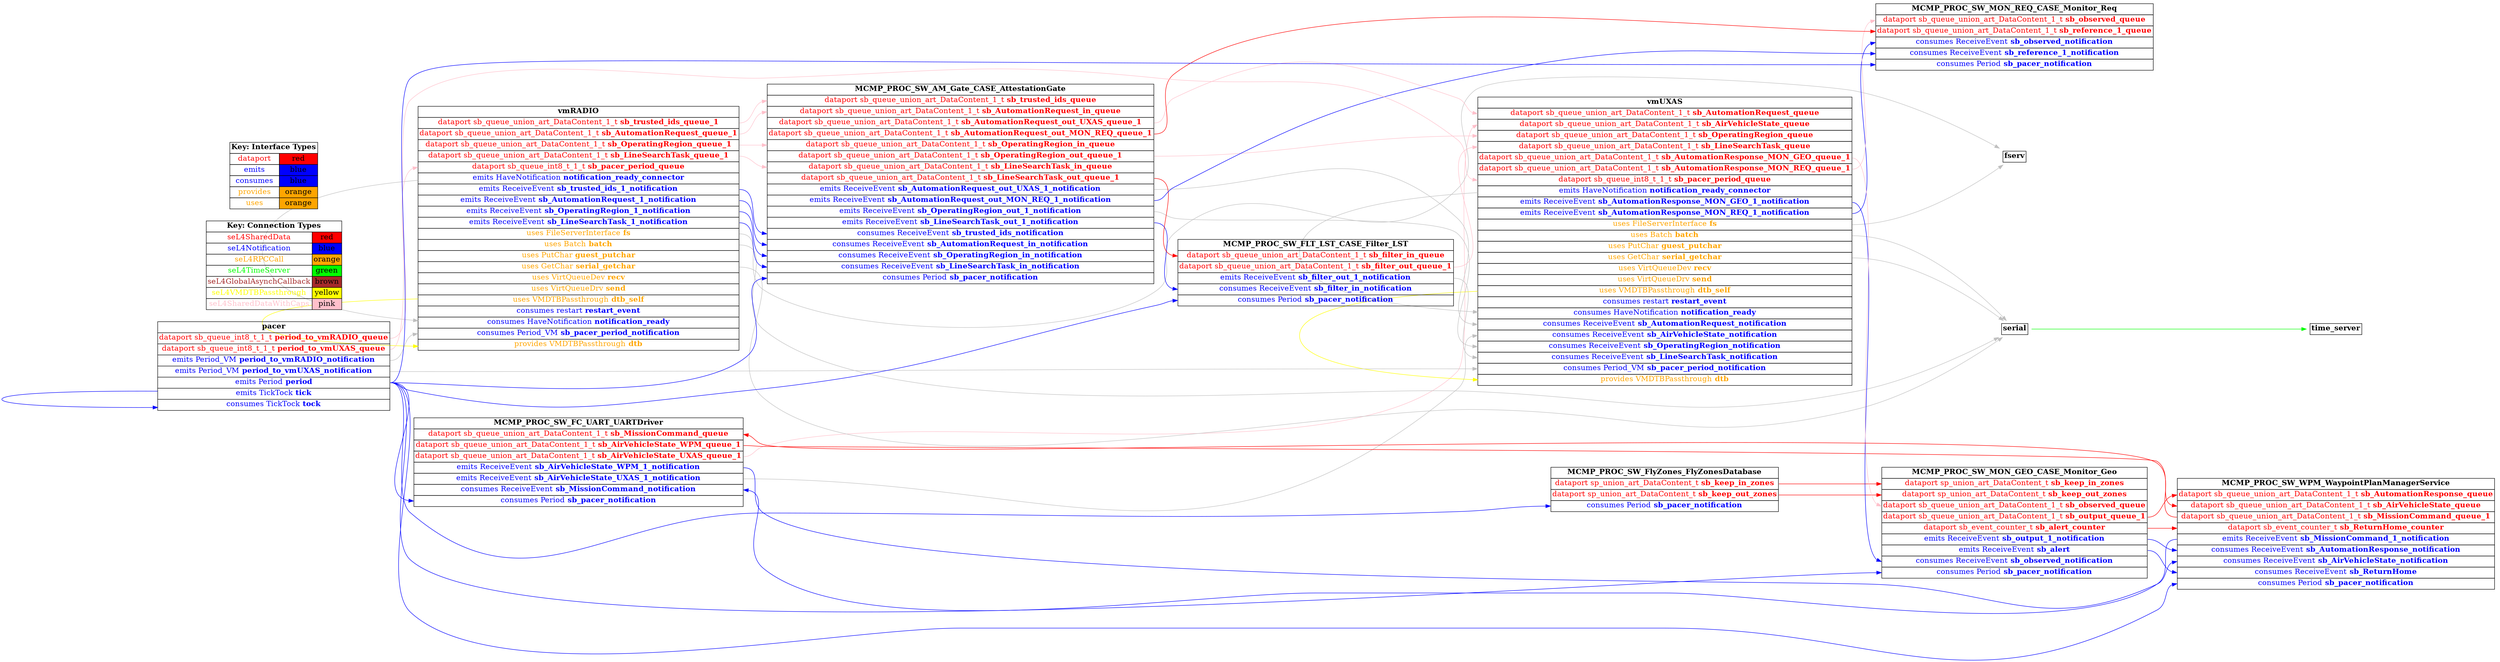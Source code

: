 digraph g {
graph [
  overlap = false,
  rankdir = "LR"
];
node [
  fontsize = "16",
  shape = "ellipse"
];
edge [
];

MCMP_PROC_SW_FC_UART_UARTDriver [
  label=<
    <TABLE BORDER="0" CELLBORDER="1" CELLSPACING="0">
      <TR><TD><B>MCMP_PROC_SW_FC_UART_UARTDriver</B></TD></TR>
      <TR><TD PORT="sb_MissionCommand_queue"><FONT COLOR="red">dataport sb_queue_union_art_DataContent_1_t <B>sb_MissionCommand_queue</B></FONT></TD></TR>
      <TR><TD PORT="sb_AirVehicleState_WPM_queue_1"><FONT COLOR="red">dataport sb_queue_union_art_DataContent_1_t <B>sb_AirVehicleState_WPM_queue_1</B></FONT></TD></TR>
      <TR><TD PORT="sb_AirVehicleState_UXAS_queue_1"><FONT COLOR="red">dataport sb_queue_union_art_DataContent_1_t <B>sb_AirVehicleState_UXAS_queue_1</B></FONT></TD></TR>
      <TR><TD PORT="sb_AirVehicleState_WPM_1_notification"><FONT COLOR="blue">emits ReceiveEvent <B>sb_AirVehicleState_WPM_1_notification</B></FONT></TD></TR>
      <TR><TD PORT="sb_AirVehicleState_UXAS_1_notification"><FONT COLOR="blue">emits ReceiveEvent <B>sb_AirVehicleState_UXAS_1_notification</B></FONT></TD></TR>
      <TR><TD PORT="sb_MissionCommand_notification"><FONT COLOR="blue">consumes ReceiveEvent <B>sb_MissionCommand_notification</B></FONT></TD></TR>
      <TR><TD PORT="sb_pacer_notification"><FONT COLOR="blue">consumes Period <B>sb_pacer_notification</B></FONT></TD></TR>"
    </TABLE>
  >
  shape=plaintext
];

vmRADIO [
  label=<
    <TABLE BORDER="0" CELLBORDER="1" CELLSPACING="0">
      <TR><TD><B>vmRADIO</B></TD></TR>
      <TR><TD PORT="sb_trusted_ids_queue_1"><FONT COLOR="red">dataport sb_queue_union_art_DataContent_1_t <B>sb_trusted_ids_queue_1</B></FONT></TD></TR>
      <TR><TD PORT="sb_AutomationRequest_queue_1"><FONT COLOR="red">dataport sb_queue_union_art_DataContent_1_t <B>sb_AutomationRequest_queue_1</B></FONT></TD></TR>
      <TR><TD PORT="sb_OperatingRegion_queue_1"><FONT COLOR="red">dataport sb_queue_union_art_DataContent_1_t <B>sb_OperatingRegion_queue_1</B></FONT></TD></TR>
      <TR><TD PORT="sb_LineSearchTask_queue_1"><FONT COLOR="red">dataport sb_queue_union_art_DataContent_1_t <B>sb_LineSearchTask_queue_1</B></FONT></TD></TR>
      <TR><TD PORT="sb_pacer_period_queue"><FONT COLOR="red">dataport sb_queue_int8_t_1_t <B>sb_pacer_period_queue</B></FONT></TD></TR>
      <TR><TD PORT="notification_ready_connector"><FONT COLOR="blue">emits HaveNotification <B>notification_ready_connector</B></FONT></TD></TR>
      <TR><TD PORT="sb_trusted_ids_1_notification"><FONT COLOR="blue">emits ReceiveEvent <B>sb_trusted_ids_1_notification</B></FONT></TD></TR>
      <TR><TD PORT="sb_AutomationRequest_1_notification"><FONT COLOR="blue">emits ReceiveEvent <B>sb_AutomationRequest_1_notification</B></FONT></TD></TR>
      <TR><TD PORT="sb_OperatingRegion_1_notification"><FONT COLOR="blue">emits ReceiveEvent <B>sb_OperatingRegion_1_notification</B></FONT></TD></TR>
      <TR><TD PORT="sb_LineSearchTask_1_notification"><FONT COLOR="blue">emits ReceiveEvent <B>sb_LineSearchTask_1_notification</B></FONT></TD></TR>
      <TR><TD PORT="fs"><FONT COLOR="orange">uses FileServerInterface <B>fs</B></FONT></TD></TR>
      <TR><TD PORT="batch"><FONT COLOR="orange">uses Batch <B>batch</B></FONT></TD></TR>
      <TR><TD PORT="guest_putchar"><FONT COLOR="orange">uses PutChar <B>guest_putchar</B></FONT></TD></TR>
      <TR><TD PORT="serial_getchar"><FONT COLOR="orange">uses GetChar <B>serial_getchar</B></FONT></TD></TR>
      <TR><TD PORT="recv"><FONT COLOR="orange">uses VirtQueueDev <B>recv</B></FONT></TD></TR>
      <TR><TD PORT="send"><FONT COLOR="orange">uses VirtQueueDrv <B>send</B></FONT></TD></TR>
      <TR><TD PORT="dtb_self"><FONT COLOR="orange">uses VMDTBPassthrough <B>dtb_self</B></FONT></TD></TR>
      <TR><TD PORT="restart_event"><FONT COLOR="blue">consumes restart <B>restart_event</B></FONT></TD></TR>
      <TR><TD PORT="notification_ready"><FONT COLOR="blue">consumes HaveNotification <B>notification_ready</B></FONT></TD></TR>
      <TR><TD PORT="sb_pacer_period_notification"><FONT COLOR="blue">consumes Period_VM <B>sb_pacer_period_notification</B></FONT></TD></TR>
      <TR><TD PORT="dtb"><FONT COLOR="orange">provides VMDTBPassthrough <B>dtb</B></FONT></TD></TR>"
    </TABLE>
  >
  shape=plaintext
];

fserv [
  label=<
    <TABLE BORDER="0" CELLBORDER="1" CELLSPACING="0">
      <TR><TD><B>fserv</B></TD></TR>"
    </TABLE>
  >
  shape=plaintext
];

serial [
  label=<
    <TABLE BORDER="0" CELLBORDER="1" CELLSPACING="0">
      <TR><TD><B>serial</B></TD></TR>"
    </TABLE>
  >
  shape=plaintext
];

time_server [
  label=<
    <TABLE BORDER="0" CELLBORDER="1" CELLSPACING="0">
      <TR><TD><B>time_server</B></TD></TR>"
    </TABLE>
  >
  shape=plaintext
];

MCMP_PROC_SW_FlyZones_FlyZonesDatabase [
  label=<
    <TABLE BORDER="0" CELLBORDER="1" CELLSPACING="0">
      <TR><TD><B>MCMP_PROC_SW_FlyZones_FlyZonesDatabase</B></TD></TR>
      <TR><TD PORT="sb_keep_in_zones"><FONT COLOR="red">dataport sp_union_art_DataContent_t <B>sb_keep_in_zones</B></FONT></TD></TR>
      <TR><TD PORT="sb_keep_out_zones"><FONT COLOR="red">dataport sp_union_art_DataContent_t <B>sb_keep_out_zones</B></FONT></TD></TR>
      <TR><TD PORT="sb_pacer_notification"><FONT COLOR="blue">consumes Period <B>sb_pacer_notification</B></FONT></TD></TR>"
    </TABLE>
  >
  shape=plaintext
];

vmUXAS [
  label=<
    <TABLE BORDER="0" CELLBORDER="1" CELLSPACING="0">
      <TR><TD><B>vmUXAS</B></TD></TR>
      <TR><TD PORT="sb_AutomationRequest_queue"><FONT COLOR="red">dataport sb_queue_union_art_DataContent_1_t <B>sb_AutomationRequest_queue</B></FONT></TD></TR>
      <TR><TD PORT="sb_AirVehicleState_queue"><FONT COLOR="red">dataport sb_queue_union_art_DataContent_1_t <B>sb_AirVehicleState_queue</B></FONT></TD></TR>
      <TR><TD PORT="sb_OperatingRegion_queue"><FONT COLOR="red">dataport sb_queue_union_art_DataContent_1_t <B>sb_OperatingRegion_queue</B></FONT></TD></TR>
      <TR><TD PORT="sb_LineSearchTask_queue"><FONT COLOR="red">dataport sb_queue_union_art_DataContent_1_t <B>sb_LineSearchTask_queue</B></FONT></TD></TR>
      <TR><TD PORT="sb_AutomationResponse_MON_GEO_queue_1"><FONT COLOR="red">dataport sb_queue_union_art_DataContent_1_t <B>sb_AutomationResponse_MON_GEO_queue_1</B></FONT></TD></TR>
      <TR><TD PORT="sb_AutomationResponse_MON_REQ_queue_1"><FONT COLOR="red">dataport sb_queue_union_art_DataContent_1_t <B>sb_AutomationResponse_MON_REQ_queue_1</B></FONT></TD></TR>
      <TR><TD PORT="sb_pacer_period_queue"><FONT COLOR="red">dataport sb_queue_int8_t_1_t <B>sb_pacer_period_queue</B></FONT></TD></TR>
      <TR><TD PORT="notification_ready_connector"><FONT COLOR="blue">emits HaveNotification <B>notification_ready_connector</B></FONT></TD></TR>
      <TR><TD PORT="sb_AutomationResponse_MON_GEO_1_notification"><FONT COLOR="blue">emits ReceiveEvent <B>sb_AutomationResponse_MON_GEO_1_notification</B></FONT></TD></TR>
      <TR><TD PORT="sb_AutomationResponse_MON_REQ_1_notification"><FONT COLOR="blue">emits ReceiveEvent <B>sb_AutomationResponse_MON_REQ_1_notification</B></FONT></TD></TR>
      <TR><TD PORT="fs"><FONT COLOR="orange">uses FileServerInterface <B>fs</B></FONT></TD></TR>
      <TR><TD PORT="batch"><FONT COLOR="orange">uses Batch <B>batch</B></FONT></TD></TR>
      <TR><TD PORT="guest_putchar"><FONT COLOR="orange">uses PutChar <B>guest_putchar</B></FONT></TD></TR>
      <TR><TD PORT="serial_getchar"><FONT COLOR="orange">uses GetChar <B>serial_getchar</B></FONT></TD></TR>
      <TR><TD PORT="recv"><FONT COLOR="orange">uses VirtQueueDev <B>recv</B></FONT></TD></TR>
      <TR><TD PORT="send"><FONT COLOR="orange">uses VirtQueueDrv <B>send</B></FONT></TD></TR>
      <TR><TD PORT="dtb_self"><FONT COLOR="orange">uses VMDTBPassthrough <B>dtb_self</B></FONT></TD></TR>
      <TR><TD PORT="restart_event"><FONT COLOR="blue">consumes restart <B>restart_event</B></FONT></TD></TR>
      <TR><TD PORT="notification_ready"><FONT COLOR="blue">consumes HaveNotification <B>notification_ready</B></FONT></TD></TR>
      <TR><TD PORT="sb_AutomationRequest_notification"><FONT COLOR="blue">consumes ReceiveEvent <B>sb_AutomationRequest_notification</B></FONT></TD></TR>
      <TR><TD PORT="sb_AirVehicleState_notification"><FONT COLOR="blue">consumes ReceiveEvent <B>sb_AirVehicleState_notification</B></FONT></TD></TR>
      <TR><TD PORT="sb_OperatingRegion_notification"><FONT COLOR="blue">consumes ReceiveEvent <B>sb_OperatingRegion_notification</B></FONT></TD></TR>
      <TR><TD PORT="sb_LineSearchTask_notification"><FONT COLOR="blue">consumes ReceiveEvent <B>sb_LineSearchTask_notification</B></FONT></TD></TR>
      <TR><TD PORT="sb_pacer_period_notification"><FONT COLOR="blue">consumes Period_VM <B>sb_pacer_period_notification</B></FONT></TD></TR>
      <TR><TD PORT="dtb"><FONT COLOR="orange">provides VMDTBPassthrough <B>dtb</B></FONT></TD></TR>"
    </TABLE>
  >
  shape=plaintext
];

MCMP_PROC_SW_WPM_WaypointPlanManagerService [
  label=<
    <TABLE BORDER="0" CELLBORDER="1" CELLSPACING="0">
      <TR><TD><B>MCMP_PROC_SW_WPM_WaypointPlanManagerService</B></TD></TR>
      <TR><TD PORT="sb_AutomationResponse_queue"><FONT COLOR="red">dataport sb_queue_union_art_DataContent_1_t <B>sb_AutomationResponse_queue</B></FONT></TD></TR>
      <TR><TD PORT="sb_AirVehicleState_queue"><FONT COLOR="red">dataport sb_queue_union_art_DataContent_1_t <B>sb_AirVehicleState_queue</B></FONT></TD></TR>
      <TR><TD PORT="sb_MissionCommand_queue_1"><FONT COLOR="red">dataport sb_queue_union_art_DataContent_1_t <B>sb_MissionCommand_queue_1</B></FONT></TD></TR>
      <TR><TD PORT="sb_ReturnHome_counter"><FONT COLOR="red">dataport sb_event_counter_t <B>sb_ReturnHome_counter</B></FONT></TD></TR>
      <TR><TD PORT="sb_MissionCommand_1_notification"><FONT COLOR="blue">emits ReceiveEvent <B>sb_MissionCommand_1_notification</B></FONT></TD></TR>
      <TR><TD PORT="sb_AutomationResponse_notification"><FONT COLOR="blue">consumes ReceiveEvent <B>sb_AutomationResponse_notification</B></FONT></TD></TR>
      <TR><TD PORT="sb_AirVehicleState_notification"><FONT COLOR="blue">consumes ReceiveEvent <B>sb_AirVehicleState_notification</B></FONT></TD></TR>
      <TR><TD PORT="sb_ReturnHome"><FONT COLOR="blue">consumes ReceiveEvent <B>sb_ReturnHome</B></FONT></TD></TR>
      <TR><TD PORT="sb_pacer_notification"><FONT COLOR="blue">consumes Period <B>sb_pacer_notification</B></FONT></TD></TR>"
    </TABLE>
  >
  shape=plaintext
];

MCMP_PROC_SW_AM_Gate_CASE_AttestationGate [
  label=<
    <TABLE BORDER="0" CELLBORDER="1" CELLSPACING="0">
      <TR><TD><B>MCMP_PROC_SW_AM_Gate_CASE_AttestationGate</B></TD></TR>
      <TR><TD PORT="sb_trusted_ids_queue"><FONT COLOR="red">dataport sb_queue_union_art_DataContent_1_t <B>sb_trusted_ids_queue</B></FONT></TD></TR>
      <TR><TD PORT="sb_AutomationRequest_in_queue"><FONT COLOR="red">dataport sb_queue_union_art_DataContent_1_t <B>sb_AutomationRequest_in_queue</B></FONT></TD></TR>
      <TR><TD PORT="sb_AutomationRequest_out_UXAS_queue_1"><FONT COLOR="red">dataport sb_queue_union_art_DataContent_1_t <B>sb_AutomationRequest_out_UXAS_queue_1</B></FONT></TD></TR>
      <TR><TD PORT="sb_AutomationRequest_out_MON_REQ_queue_1"><FONT COLOR="red">dataport sb_queue_union_art_DataContent_1_t <B>sb_AutomationRequest_out_MON_REQ_queue_1</B></FONT></TD></TR>
      <TR><TD PORT="sb_OperatingRegion_in_queue"><FONT COLOR="red">dataport sb_queue_union_art_DataContent_1_t <B>sb_OperatingRegion_in_queue</B></FONT></TD></TR>
      <TR><TD PORT="sb_OperatingRegion_out_queue_1"><FONT COLOR="red">dataport sb_queue_union_art_DataContent_1_t <B>sb_OperatingRegion_out_queue_1</B></FONT></TD></TR>
      <TR><TD PORT="sb_LineSearchTask_in_queue"><FONT COLOR="red">dataport sb_queue_union_art_DataContent_1_t <B>sb_LineSearchTask_in_queue</B></FONT></TD></TR>
      <TR><TD PORT="sb_LineSearchTask_out_queue_1"><FONT COLOR="red">dataport sb_queue_union_art_DataContent_1_t <B>sb_LineSearchTask_out_queue_1</B></FONT></TD></TR>
      <TR><TD PORT="sb_AutomationRequest_out_UXAS_1_notification"><FONT COLOR="blue">emits ReceiveEvent <B>sb_AutomationRequest_out_UXAS_1_notification</B></FONT></TD></TR>
      <TR><TD PORT="sb_AutomationRequest_out_MON_REQ_1_notification"><FONT COLOR="blue">emits ReceiveEvent <B>sb_AutomationRequest_out_MON_REQ_1_notification</B></FONT></TD></TR>
      <TR><TD PORT="sb_OperatingRegion_out_1_notification"><FONT COLOR="blue">emits ReceiveEvent <B>sb_OperatingRegion_out_1_notification</B></FONT></TD></TR>
      <TR><TD PORT="sb_LineSearchTask_out_1_notification"><FONT COLOR="blue">emits ReceiveEvent <B>sb_LineSearchTask_out_1_notification</B></FONT></TD></TR>
      <TR><TD PORT="sb_trusted_ids_notification"><FONT COLOR="blue">consumes ReceiveEvent <B>sb_trusted_ids_notification</B></FONT></TD></TR>
      <TR><TD PORT="sb_AutomationRequest_in_notification"><FONT COLOR="blue">consumes ReceiveEvent <B>sb_AutomationRequest_in_notification</B></FONT></TD></TR>
      <TR><TD PORT="sb_OperatingRegion_in_notification"><FONT COLOR="blue">consumes ReceiveEvent <B>sb_OperatingRegion_in_notification</B></FONT></TD></TR>
      <TR><TD PORT="sb_LineSearchTask_in_notification"><FONT COLOR="blue">consumes ReceiveEvent <B>sb_LineSearchTask_in_notification</B></FONT></TD></TR>
      <TR><TD PORT="sb_pacer_notification"><FONT COLOR="blue">consumes Period <B>sb_pacer_notification</B></FONT></TD></TR>"
    </TABLE>
  >
  shape=plaintext
];

MCMP_PROC_SW_FLT_LST_CASE_Filter_LST [
  label=<
    <TABLE BORDER="0" CELLBORDER="1" CELLSPACING="0">
      <TR><TD><B>MCMP_PROC_SW_FLT_LST_CASE_Filter_LST</B></TD></TR>
      <TR><TD PORT="sb_filter_in_queue"><FONT COLOR="red">dataport sb_queue_union_art_DataContent_1_t <B>sb_filter_in_queue</B></FONT></TD></TR>
      <TR><TD PORT="sb_filter_out_queue_1"><FONT COLOR="red">dataport sb_queue_union_art_DataContent_1_t <B>sb_filter_out_queue_1</B></FONT></TD></TR>
      <TR><TD PORT="sb_filter_out_1_notification"><FONT COLOR="blue">emits ReceiveEvent <B>sb_filter_out_1_notification</B></FONT></TD></TR>
      <TR><TD PORT="sb_filter_in_notification"><FONT COLOR="blue">consumes ReceiveEvent <B>sb_filter_in_notification</B></FONT></TD></TR>
      <TR><TD PORT="sb_pacer_notification"><FONT COLOR="blue">consumes Period <B>sb_pacer_notification</B></FONT></TD></TR>"
    </TABLE>
  >
  shape=plaintext
];

MCMP_PROC_SW_MON_REQ_CASE_Monitor_Req [
  label=<
    <TABLE BORDER="0" CELLBORDER="1" CELLSPACING="0">
      <TR><TD><B>MCMP_PROC_SW_MON_REQ_CASE_Monitor_Req</B></TD></TR>
      <TR><TD PORT="sb_observed_queue"><FONT COLOR="red">dataport sb_queue_union_art_DataContent_1_t <B>sb_observed_queue</B></FONT></TD></TR>
      <TR><TD PORT="sb_reference_1_queue"><FONT COLOR="red">dataport sb_queue_union_art_DataContent_1_t <B>sb_reference_1_queue</B></FONT></TD></TR>
      <TR><TD PORT="sb_observed_notification"><FONT COLOR="blue">consumes ReceiveEvent <B>sb_observed_notification</B></FONT></TD></TR>
      <TR><TD PORT="sb_reference_1_notification"><FONT COLOR="blue">consumes ReceiveEvent <B>sb_reference_1_notification</B></FONT></TD></TR>
      <TR><TD PORT="sb_pacer_notification"><FONT COLOR="blue">consumes Period <B>sb_pacer_notification</B></FONT></TD></TR>"
    </TABLE>
  >
  shape=plaintext
];

MCMP_PROC_SW_MON_GEO_CASE_Monitor_Geo [
  label=<
    <TABLE BORDER="0" CELLBORDER="1" CELLSPACING="0">
      <TR><TD><B>MCMP_PROC_SW_MON_GEO_CASE_Monitor_Geo</B></TD></TR>
      <TR><TD PORT="sb_keep_in_zones"><FONT COLOR="red">dataport sp_union_art_DataContent_t <B>sb_keep_in_zones</B></FONT></TD></TR>
      <TR><TD PORT="sb_keep_out_zones"><FONT COLOR="red">dataport sp_union_art_DataContent_t <B>sb_keep_out_zones</B></FONT></TD></TR>
      <TR><TD PORT="sb_observed_queue"><FONT COLOR="red">dataport sb_queue_union_art_DataContent_1_t <B>sb_observed_queue</B></FONT></TD></TR>
      <TR><TD PORT="sb_output_queue_1"><FONT COLOR="red">dataport sb_queue_union_art_DataContent_1_t <B>sb_output_queue_1</B></FONT></TD></TR>
      <TR><TD PORT="sb_alert_counter"><FONT COLOR="red">dataport sb_event_counter_t <B>sb_alert_counter</B></FONT></TD></TR>
      <TR><TD PORT="sb_output_1_notification"><FONT COLOR="blue">emits ReceiveEvent <B>sb_output_1_notification</B></FONT></TD></TR>
      <TR><TD PORT="sb_alert"><FONT COLOR="blue">emits ReceiveEvent <B>sb_alert</B></FONT></TD></TR>
      <TR><TD PORT="sb_observed_notification"><FONT COLOR="blue">consumes ReceiveEvent <B>sb_observed_notification</B></FONT></TD></TR>
      <TR><TD PORT="sb_pacer_notification"><FONT COLOR="blue">consumes Period <B>sb_pacer_notification</B></FONT></TD></TR>"
    </TABLE>
  >
  shape=plaintext
];

pacer [
  label=<
    <TABLE BORDER="0" CELLBORDER="1" CELLSPACING="0">
      <TR><TD><B>pacer</B></TD></TR>
      <TR><TD PORT="period_to_vmRADIO_queue"><FONT COLOR="red">dataport sb_queue_int8_t_1_t <B>period_to_vmRADIO_queue</B></FONT></TD></TR>
      <TR><TD PORT="period_to_vmUXAS_queue"><FONT COLOR="red">dataport sb_queue_int8_t_1_t <B>period_to_vmUXAS_queue</B></FONT></TD></TR>
      <TR><TD PORT="period_to_vmRADIO_notification"><FONT COLOR="blue">emits Period_VM <B>period_to_vmRADIO_notification</B></FONT></TD></TR>
      <TR><TD PORT="period_to_vmUXAS_notification"><FONT COLOR="blue">emits Period_VM <B>period_to_vmUXAS_notification</B></FONT></TD></TR>
      <TR><TD PORT="period"><FONT COLOR="blue">emits Period <B>period</B></FONT></TD></TR>
      <TR><TD PORT="tick"><FONT COLOR="blue">emits TickTock <B>tick</B></FONT></TD></TR>
      <TR><TD PORT="tock"><FONT COLOR="blue">consumes TickTock <B>tock</B></FONT></TD></TR>"
    </TABLE>
  >
  shape=plaintext
];

connectiontypekey [
  label=<
   <TABLE BORDER="0" CELLBORDER="1" CELLSPACING="0">
     <TR><TD COLSPAN="2"><B>Key: Connection Types</B></TD></TR>
     <TR><TD><FONT COLOR="red">seL4SharedData</FONT></TD><TD BGCOLOR="red">red</TD></TR>
     <TR><TD><FONT COLOR="blue">seL4Notification</FONT></TD><TD BGCOLOR="blue">blue</TD></TR>
     <TR><TD><FONT COLOR="orange">seL4RPCCall</FONT></TD><TD BGCOLOR="orange">orange</TD></TR>
     <TR><TD><FONT COLOR="green">seL4TimeServer</FONT></TD><TD BGCOLOR="green">green</TD></TR>
     <TR><TD><FONT COLOR="brown">seL4GlobalAsynchCallback</FONT></TD><TD BGCOLOR="brown">brown</TD></TR>
     <TR><TD><FONT COLOR="yellow">seL4VMDTBPassthrough</FONT></TD><TD BGCOLOR="yellow">yellow</TD></TR>
     <TR><TD><FONT COLOR="pink">seL4SharedDataWithCaps</FONT></TD><TD BGCOLOR="pink">pink</TD></TR>
   </TABLE>
  >
  shape=plaintext
];

interfacetypekey [
  label=<
   <TABLE BORDER="0" CELLBORDER="1" CELLSPACING="0">
     <TR><TD COLSPAN="2"><B>Key: Interface Types</B></TD></TR>
     <TR><TD><FONT COLOR="red">dataport</FONT></TD><TD BGCOLOR="red">red</TD></TR>
     <TR><TD><FONT COLOR="blue">emits</FONT></TD><TD BGCOLOR="blue">blue</TD></TR>
     <TR><TD><FONT COLOR="blue">consumes</FONT></TD><TD BGCOLOR="blue">blue</TD></TR>
     <TR><TD><FONT COLOR="orange">provides</FONT></TD><TD BGCOLOR="orange">orange</TD></TR>
     <TR><TD><FONT COLOR="orange">uses</FONT></TD><TD BGCOLOR="orange">orange</TD></TR>
   </TABLE>
  >
  shape=plaintext
];

"vmRADIO":dtb_self -> "vmRADIO":dtb [
  color="yellow"
  //label = "seL4VMDTBPassthrough"
  id = conn1

];

"vmRADIO":fs -> "fserv":fs_ctrl [
  color="grey"
  //label = "seL4RPCDataport"
  id = fsvmRADIO

];

"vmRADIO":notification_ready_connector -> "vmRADIO":notification_ready [
  color="grey"
  //label = "seL4GlobalAsynch"
  id = notify_ready_vmRADIO

];

"serial":timeout -> "time_server":the_timer [
  color="green"
  //label = "seL4TimeServer"
  id = serialserver_timer

];

"vmRADIO":batch -> "serial":processed_batch [
  color="grey"
  //label = "seL4SerialServer"
  id = serial_vmRADIO

];

"vmRADIO":serial_getchar -> "serial":getchar [
  color="grey"
  //label = "seL4SerialServer"
  id = serial_input_vmRADIO

];

"vmUXAS":dtb_self -> "vmUXAS":dtb [
  color="yellow"
  //label = "seL4VMDTBPassthrough"
  id = conn2

];

"vmUXAS":fs -> "fserv":fs_ctrl [
  color="grey"
  //label = "seL4RPCDataport"
  id = fsvmUXAS

];

"vmUXAS":notification_ready_connector -> "vmUXAS":notification_ready [
  color="grey"
  //label = "seL4GlobalAsynch"
  id = notify_ready_vmUXAS

];

"vmUXAS":batch -> "serial":processed_batch [
  color="grey"
  //label = "seL4SerialServer"
  id = serial_vmUXAS

];

"vmUXAS":serial_getchar -> "serial":getchar [
  color="grey"
  //label = "seL4SerialServer"
  id = serial_input_vmUXAS

];

"MCMP_PROC_SW_FC_UART_UARTDriver":sb_AirVehicleState_WPM_1_notification -> "MCMP_PROC_SW_WPM_WaypointPlanManagerService":sb_AirVehicleState_notification [
  color="blue"
  //label = "seL4Notification"
  id = conn3

];

"MCMP_PROC_SW_FC_UART_UARTDriver":sb_AirVehicleState_WPM_queue_1 -> "MCMP_PROC_SW_WPM_WaypointPlanManagerService":sb_AirVehicleState_queue [
  color="red"
  //label = "seL4SharedData"
  id = conn4

];

"MCMP_PROC_SW_FC_UART_UARTDriver":sb_AirVehicleState_UXAS_1_notification -> "vmUXAS":sb_AirVehicleState_notification [
  color="grey"
  //label = "seL4GlobalAsynch"
  id = conn5

];

"MCMP_PROC_SW_FC_UART_UARTDriver":sb_AirVehicleState_UXAS_queue_1 -> "vmUXAS":sb_AirVehicleState_queue [
  color="pink"
  //label = "seL4SharedDataWithCaps"
  id = conn6

];

"vmRADIO":sb_trusted_ids_1_notification -> "MCMP_PROC_SW_AM_Gate_CASE_AttestationGate":sb_trusted_ids_notification [
  color="blue"
  //label = "seL4Notification"
  id = conn7

];

"vmRADIO":sb_trusted_ids_queue_1 -> "MCMP_PROC_SW_AM_Gate_CASE_AttestationGate":sb_trusted_ids_queue [
  color="pink"
  //label = "seL4SharedDataWithCaps"
  id = conn8

];

"vmRADIO":sb_AutomationRequest_1_notification -> "MCMP_PROC_SW_AM_Gate_CASE_AttestationGate":sb_AutomationRequest_in_notification [
  color="blue"
  //label = "seL4Notification"
  id = conn9

];

"vmRADIO":sb_AutomationRequest_queue_1 -> "MCMP_PROC_SW_AM_Gate_CASE_AttestationGate":sb_AutomationRequest_in_queue [
  color="pink"
  //label = "seL4SharedDataWithCaps"
  id = conn10

];

"vmRADIO":sb_OperatingRegion_1_notification -> "MCMP_PROC_SW_AM_Gate_CASE_AttestationGate":sb_OperatingRegion_in_notification [
  color="blue"
  //label = "seL4Notification"
  id = conn11

];

"vmRADIO":sb_OperatingRegion_queue_1 -> "MCMP_PROC_SW_AM_Gate_CASE_AttestationGate":sb_OperatingRegion_in_queue [
  color="pink"
  //label = "seL4SharedDataWithCaps"
  id = conn12

];

"vmRADIO":sb_LineSearchTask_1_notification -> "MCMP_PROC_SW_AM_Gate_CASE_AttestationGate":sb_LineSearchTask_in_notification [
  color="blue"
  //label = "seL4Notification"
  id = conn13

];

"vmRADIO":sb_LineSearchTask_queue_1 -> "MCMP_PROC_SW_AM_Gate_CASE_AttestationGate":sb_LineSearchTask_in_queue [
  color="pink"
  //label = "seL4SharedDataWithCaps"
  id = conn14

];

"MCMP_PROC_SW_FlyZones_FlyZonesDatabase":sb_keep_in_zones -> "MCMP_PROC_SW_MON_GEO_CASE_Monitor_Geo":sb_keep_in_zones [
  color="red"
  //label = "seL4SharedData"
  id = conn15

];

"MCMP_PROC_SW_FlyZones_FlyZonesDatabase":sb_keep_out_zones -> "MCMP_PROC_SW_MON_GEO_CASE_Monitor_Geo":sb_keep_out_zones [
  color="red"
  //label = "seL4SharedData"
  id = conn16

];

"vmUXAS":sb_AutomationResponse_MON_GEO_1_notification -> "MCMP_PROC_SW_MON_GEO_CASE_Monitor_Geo":sb_observed_notification [
  color="blue"
  //label = "seL4Notification"
  id = conn17

];

"vmUXAS":sb_AutomationResponse_MON_GEO_queue_1 -> "MCMP_PROC_SW_MON_GEO_CASE_Monitor_Geo":sb_observed_queue [
  color="pink"
  //label = "seL4SharedDataWithCaps"
  id = conn18

];

"vmUXAS":sb_AutomationResponse_MON_REQ_1_notification -> "MCMP_PROC_SW_MON_REQ_CASE_Monitor_Req":sb_observed_notification [
  color="blue"
  //label = "seL4Notification"
  id = conn19

];

"vmUXAS":sb_AutomationResponse_MON_REQ_queue_1 -> "MCMP_PROC_SW_MON_REQ_CASE_Monitor_Req":sb_observed_queue [
  color="pink"
  //label = "seL4SharedDataWithCaps"
  id = conn20

];

"MCMP_PROC_SW_WPM_WaypointPlanManagerService":sb_MissionCommand_1_notification -> "MCMP_PROC_SW_FC_UART_UARTDriver":sb_MissionCommand_notification [
  color="blue"
  //label = "seL4Notification"
  id = conn21

];

"MCMP_PROC_SW_WPM_WaypointPlanManagerService":sb_MissionCommand_queue_1 -> "MCMP_PROC_SW_FC_UART_UARTDriver":sb_MissionCommand_queue [
  color="red"
  //label = "seL4SharedData"
  id = conn22

];

"MCMP_PROC_SW_AM_Gate_CASE_AttestationGate":sb_AutomationRequest_out_UXAS_1_notification -> "vmUXAS":sb_AutomationRequest_notification [
  color="grey"
  //label = "seL4GlobalAsynch"
  id = conn23

];

"MCMP_PROC_SW_AM_Gate_CASE_AttestationGate":sb_AutomationRequest_out_UXAS_queue_1 -> "vmUXAS":sb_AutomationRequest_queue [
  color="pink"
  //label = "seL4SharedDataWithCaps"
  id = conn24

];

"MCMP_PROC_SW_AM_Gate_CASE_AttestationGate":sb_AutomationRequest_out_MON_REQ_1_notification -> "MCMP_PROC_SW_MON_REQ_CASE_Monitor_Req":sb_reference_1_notification [
  color="blue"
  //label = "seL4Notification"
  id = conn25

];

"MCMP_PROC_SW_AM_Gate_CASE_AttestationGate":sb_AutomationRequest_out_MON_REQ_queue_1 -> "MCMP_PROC_SW_MON_REQ_CASE_Monitor_Req":sb_reference_1_queue [
  color="red"
  //label = "seL4SharedData"
  id = conn26

];

"MCMP_PROC_SW_AM_Gate_CASE_AttestationGate":sb_OperatingRegion_out_1_notification -> "vmUXAS":sb_OperatingRegion_notification [
  color="grey"
  //label = "seL4GlobalAsynch"
  id = conn27

];

"MCMP_PROC_SW_AM_Gate_CASE_AttestationGate":sb_OperatingRegion_out_queue_1 -> "vmUXAS":sb_OperatingRegion_queue [
  color="pink"
  //label = "seL4SharedDataWithCaps"
  id = conn28

];

"MCMP_PROC_SW_AM_Gate_CASE_AttestationGate":sb_LineSearchTask_out_1_notification -> "MCMP_PROC_SW_FLT_LST_CASE_Filter_LST":sb_filter_in_notification [
  color="blue"
  //label = "seL4Notification"
  id = conn29

];

"MCMP_PROC_SW_AM_Gate_CASE_AttestationGate":sb_LineSearchTask_out_queue_1 -> "MCMP_PROC_SW_FLT_LST_CASE_Filter_LST":sb_filter_in_queue [
  color="red"
  //label = "seL4SharedData"
  id = conn30

];

"MCMP_PROC_SW_FLT_LST_CASE_Filter_LST":sb_filter_out_1_notification -> "vmUXAS":sb_LineSearchTask_notification [
  color="grey"
  //label = "seL4GlobalAsynch"
  id = conn31

];

"MCMP_PROC_SW_FLT_LST_CASE_Filter_LST":sb_filter_out_queue_1 -> "vmUXAS":sb_LineSearchTask_queue [
  color="pink"
  //label = "seL4SharedDataWithCaps"
  id = conn32

];

"MCMP_PROC_SW_MON_GEO_CASE_Monitor_Geo":sb_output_1_notification -> "MCMP_PROC_SW_WPM_WaypointPlanManagerService":sb_AutomationResponse_notification [
  color="blue"
  //label = "seL4Notification"
  id = conn33

];

"MCMP_PROC_SW_MON_GEO_CASE_Monitor_Geo":sb_output_queue_1 -> "MCMP_PROC_SW_WPM_WaypointPlanManagerService":sb_AutomationResponse_queue [
  color="red"
  //label = "seL4SharedData"
  id = conn34

];

"MCMP_PROC_SW_MON_GEO_CASE_Monitor_Geo":sb_alert -> "MCMP_PROC_SW_WPM_WaypointPlanManagerService":sb_ReturnHome [
  color="blue"
  //label = "seL4Notification"
  id = conn35

];

"MCMP_PROC_SW_MON_GEO_CASE_Monitor_Geo":sb_alert_counter -> "MCMP_PROC_SW_WPM_WaypointPlanManagerService":sb_ReturnHome_counter [
  color="red"
  //label = "seL4SharedData"
  id = conn36

];

"pacer":tick -> "pacer":tock [
  color="blue"
  //label = "seL4Notification"
  id = conn37

];

"pacer":period -> "MCMP_PROC_SW_FC_UART_UARTDriver":sb_pacer_notification [
  color="blue"
  //label = "seL4Notification"
  id = conn38

];

"pacer":period_to_vmRADIO_notification -> "vmRADIO":sb_pacer_period_notification [
  color="grey"
  //label = "seL4GlobalAsynch"
  id = conn39

];

"pacer":period_to_vmRADIO_queue -> "vmRADIO":sb_pacer_period_queue [
  color="pink"
  //label = "seL4SharedDataWithCaps"
  id = conn40

];

"pacer":period -> "MCMP_PROC_SW_FlyZones_FlyZonesDatabase":sb_pacer_notification [
  color="blue"
  //label = "seL4Notification"
  id = conn41

];

"pacer":period_to_vmUXAS_notification -> "vmUXAS":sb_pacer_period_notification [
  color="grey"
  //label = "seL4GlobalAsynch"
  id = conn42

];

"pacer":period_to_vmUXAS_queue -> "vmUXAS":sb_pacer_period_queue [
  color="pink"
  //label = "seL4SharedDataWithCaps"
  id = conn43

];

"pacer":period -> "MCMP_PROC_SW_WPM_WaypointPlanManagerService":sb_pacer_notification [
  color="blue"
  //label = "seL4Notification"
  id = conn44

];

"pacer":period -> "MCMP_PROC_SW_AM_Gate_CASE_AttestationGate":sb_pacer_notification [
  color="blue"
  //label = "seL4Notification"
  id = conn45

];

"pacer":period -> "MCMP_PROC_SW_FLT_LST_CASE_Filter_LST":sb_pacer_notification [
  color="blue"
  //label = "seL4Notification"
  id = conn46

];

"pacer":period -> "MCMP_PROC_SW_MON_REQ_CASE_Monitor_Req":sb_pacer_notification [
  color="blue"
  //label = "seL4Notification"
  id = conn47

];

"pacer":period -> "MCMP_PROC_SW_MON_GEO_CASE_Monitor_Geo":sb_pacer_notification [
  color="blue"
  //label = "seL4Notification"
  id = conn48

];

}